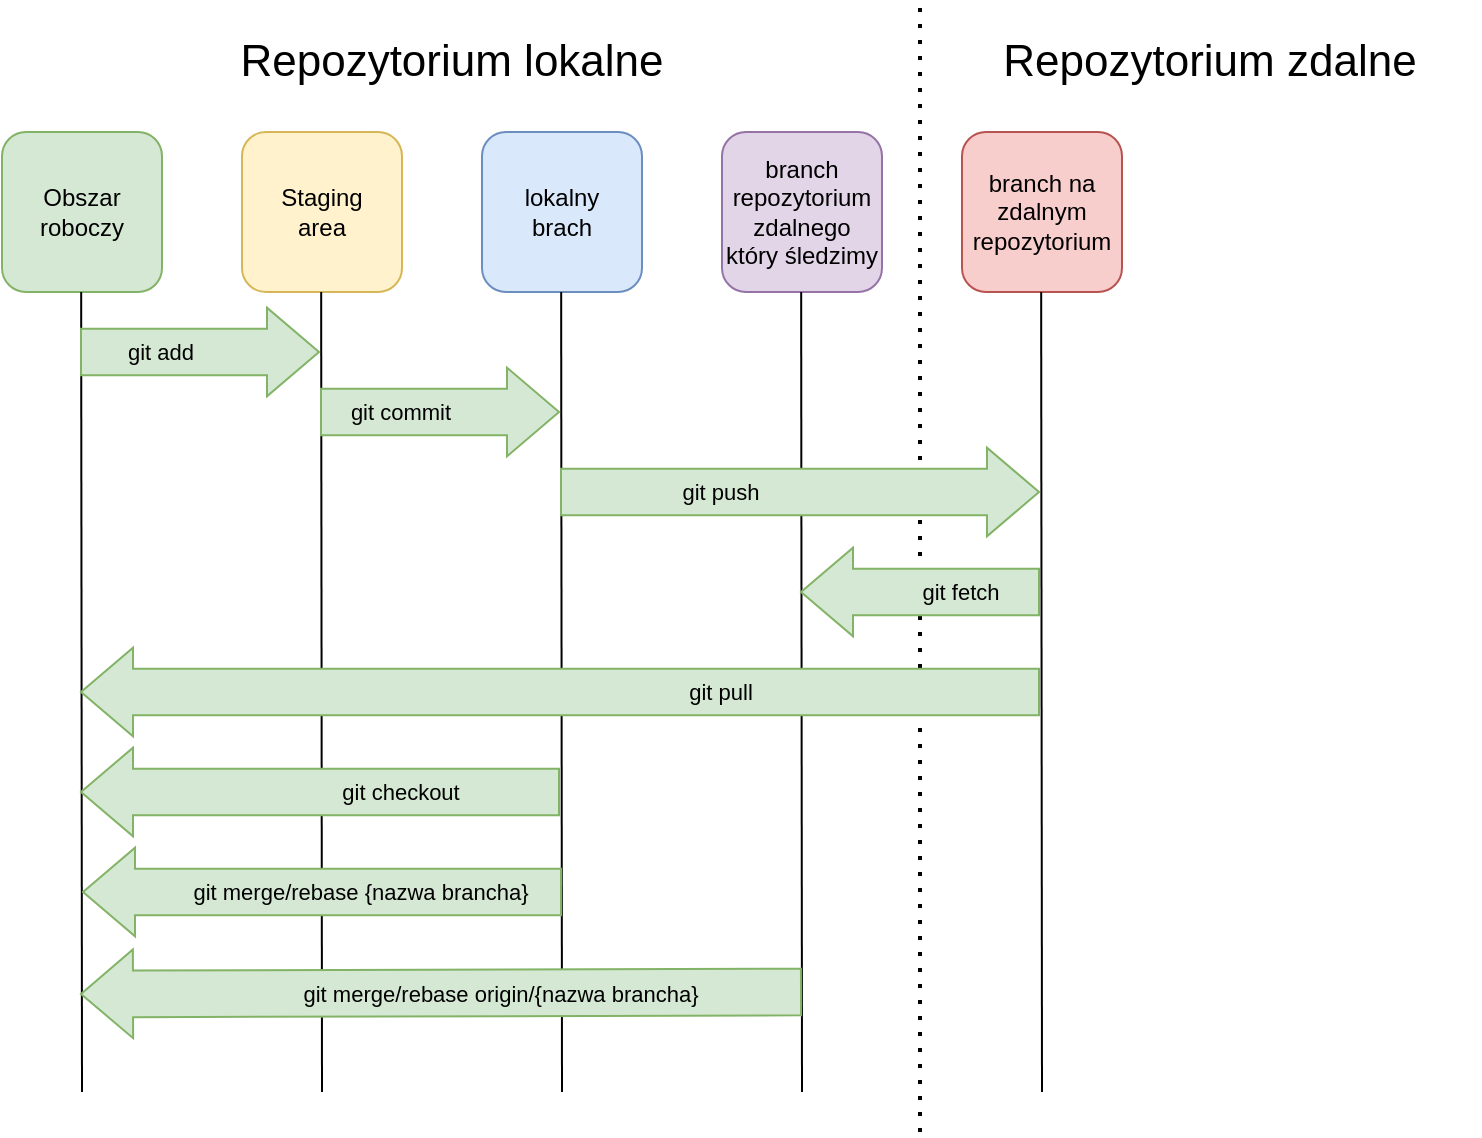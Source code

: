 <mxfile version="21.0.6" type="device"><diagram name="Page-1" id="4_qfHJ3H4Ox-dX_1Dre_"><mxGraphModel dx="1195" dy="690" grid="1" gridSize="10" guides="1" tooltips="1" connect="1" arrows="1" fold="1" page="1" pageScale="1" pageWidth="850" pageHeight="1100" math="0" shadow="0"><root><mxCell id="0"/><mxCell id="1" parent="0"/><mxCell id="a-6U6RU4BU5pLmYk6OhY-1" value="Obszar &lt;br&gt;roboczy" style="rounded=1;whiteSpace=wrap;html=1;fillColor=#d5e8d4;strokeColor=#82b366;" vertex="1" parent="1"><mxGeometry x="121" y="120" width="80" height="80" as="geometry"/></mxCell><mxCell id="a-6U6RU4BU5pLmYk6OhY-3" value="branch na zdalnym repozytorium" style="rounded=1;whiteSpace=wrap;html=1;fillColor=#f8cecc;strokeColor=#b85450;" vertex="1" parent="1"><mxGeometry x="601" y="120" width="80" height="80" as="geometry"/></mxCell><mxCell id="a-6U6RU4BU5pLmYk6OhY-4" value="branch repozytorium zdalnego który śledzimy" style="rounded=1;whiteSpace=wrap;html=1;fillColor=#e1d5e7;strokeColor=#9673a6;" vertex="1" parent="1"><mxGeometry x="481" y="120" width="80" height="80" as="geometry"/></mxCell><mxCell id="a-6U6RU4BU5pLmYk6OhY-5" value="&lt;div&gt;lokalny&lt;/div&gt;&lt;div&gt;brach&lt;br&gt;&lt;/div&gt;" style="rounded=1;whiteSpace=wrap;html=1;fillColor=#dae8fc;strokeColor=#6c8ebf;" vertex="1" parent="1"><mxGeometry x="361" y="120" width="80" height="80" as="geometry"/></mxCell><mxCell id="a-6U6RU4BU5pLmYk6OhY-6" value="Staging&lt;br&gt;area" style="rounded=1;whiteSpace=wrap;html=1;fillColor=#fff2cc;strokeColor=#d6b656;" vertex="1" parent="1"><mxGeometry x="241" y="120" width="80" height="80" as="geometry"/></mxCell><mxCell id="a-6U6RU4BU5pLmYk6OhY-7" value="" style="endArrow=none;html=1;rounded=0;" edge="1" parent="1"><mxGeometry width="50" height="50" relative="1" as="geometry"><mxPoint x="161" y="600" as="sourcePoint"/><mxPoint x="160.58" y="200" as="targetPoint"/></mxGeometry></mxCell><mxCell id="a-6U6RU4BU5pLmYk6OhY-8" value="" style="endArrow=none;html=1;rounded=0;" edge="1" parent="1"><mxGeometry width="50" height="50" relative="1" as="geometry"><mxPoint x="641" y="600" as="sourcePoint"/><mxPoint x="640.58" y="200" as="targetPoint"/></mxGeometry></mxCell><mxCell id="a-6U6RU4BU5pLmYk6OhY-9" value="" style="endArrow=none;html=1;rounded=0;" edge="1" parent="1"><mxGeometry width="50" height="50" relative="1" as="geometry"><mxPoint x="521" y="600" as="sourcePoint"/><mxPoint x="520.58" y="200" as="targetPoint"/></mxGeometry></mxCell><mxCell id="a-6U6RU4BU5pLmYk6OhY-10" value="" style="endArrow=none;html=1;rounded=0;" edge="1" parent="1"><mxGeometry width="50" height="50" relative="1" as="geometry"><mxPoint x="401" y="600" as="sourcePoint"/><mxPoint x="400.58" y="200" as="targetPoint"/></mxGeometry></mxCell><mxCell id="a-6U6RU4BU5pLmYk6OhY-11" value="" style="endArrow=none;html=1;rounded=0;" edge="1" parent="1"><mxGeometry width="50" height="50" relative="1" as="geometry"><mxPoint x="281" y="600" as="sourcePoint"/><mxPoint x="280.58" y="200" as="targetPoint"/></mxGeometry></mxCell><mxCell id="a-6U6RU4BU5pLmYk6OhY-12" value="" style="endArrow=none;dashed=1;html=1;dashPattern=1 3;strokeWidth=2;rounded=0;" edge="1" parent="1"><mxGeometry width="50" height="50" relative="1" as="geometry"><mxPoint x="580" y="620" as="sourcePoint"/><mxPoint x="580" y="55" as="targetPoint"/></mxGeometry></mxCell><mxCell id="a-6U6RU4BU5pLmYk6OhY-13" value="&lt;font style=&quot;font-size: 22px;&quot;&gt;Repozytorium l&lt;/font&gt;&lt;font style=&quot;font-size: 22px;&quot;&gt;okalne &lt;br&gt;&lt;/font&gt;" style="text;html=1;strokeColor=none;fillColor=none;align=center;verticalAlign=middle;whiteSpace=wrap;rounded=0;" vertex="1" parent="1"><mxGeometry x="211" y="70" width="270" height="30" as="geometry"/></mxCell><mxCell id="a-6U6RU4BU5pLmYk6OhY-14" value="&lt;font style=&quot;font-size: 22px;&quot;&gt;Repozytorium zdalne&lt;br&gt;&lt;/font&gt;" style="text;html=1;strokeColor=none;fillColor=none;align=center;verticalAlign=middle;whiteSpace=wrap;rounded=0;" vertex="1" parent="1"><mxGeometry x="590" y="70" width="270" height="30" as="geometry"/></mxCell><mxCell id="a-6U6RU4BU5pLmYk6OhY-16" value="" style="shape=flexArrow;endArrow=classic;html=1;rounded=0;endWidth=20;endSize=8.333;width=23.333;fillColor=#d5e8d4;strokeColor=#82b366;" edge="1" parent="1"><mxGeometry width="50" height="50" relative="1" as="geometry"><mxPoint x="160" y="230" as="sourcePoint"/><mxPoint x="280" y="230" as="targetPoint"/></mxGeometry></mxCell><mxCell id="a-6U6RU4BU5pLmYk6OhY-17" value="git add" style="edgeLabel;html=1;align=center;verticalAlign=middle;resizable=0;points=[];labelBackgroundColor=none;" vertex="1" connectable="0" parent="a-6U6RU4BU5pLmYk6OhY-16"><mxGeometry x="-0.333" relative="1" as="geometry"><mxPoint as="offset"/></mxGeometry></mxCell><mxCell id="a-6U6RU4BU5pLmYk6OhY-18" value="" style="shape=flexArrow;endArrow=classic;html=1;rounded=0;endWidth=20;endSize=8.333;width=23.333;fillColor=#d5e8d4;strokeColor=#82b366;" edge="1" parent="1"><mxGeometry width="50" height="50" relative="1" as="geometry"><mxPoint x="280" y="260" as="sourcePoint"/><mxPoint x="400" y="260" as="targetPoint"/></mxGeometry></mxCell><mxCell id="a-6U6RU4BU5pLmYk6OhY-19" value="git commit" style="edgeLabel;html=1;align=center;verticalAlign=middle;resizable=0;points=[];labelBackgroundColor=none;" vertex="1" connectable="0" parent="a-6U6RU4BU5pLmYk6OhY-18"><mxGeometry x="-0.333" relative="1" as="geometry"><mxPoint as="offset"/></mxGeometry></mxCell><mxCell id="a-6U6RU4BU5pLmYk6OhY-20" value="" style="shape=flexArrow;endArrow=classic;html=1;rounded=0;endWidth=20;endSize=8.333;width=23.333;fillColor=#d5e8d4;strokeColor=#82b366;" edge="1" parent="1"><mxGeometry width="50" height="50" relative="1" as="geometry"><mxPoint x="400" y="300" as="sourcePoint"/><mxPoint x="640" y="300" as="targetPoint"/></mxGeometry></mxCell><mxCell id="a-6U6RU4BU5pLmYk6OhY-21" value="git push" style="edgeLabel;html=1;align=center;verticalAlign=middle;resizable=0;points=[];labelBackgroundColor=none;" vertex="1" connectable="0" parent="a-6U6RU4BU5pLmYk6OhY-20"><mxGeometry x="-0.333" relative="1" as="geometry"><mxPoint as="offset"/></mxGeometry></mxCell><mxCell id="a-6U6RU4BU5pLmYk6OhY-22" value="" style="shape=flexArrow;endArrow=classic;html=1;rounded=0;endWidth=20;endSize=8.333;width=23.333;fillColor=#d5e8d4;strokeColor=#82b366;" edge="1" parent="1"><mxGeometry width="50" height="50" relative="1" as="geometry"><mxPoint x="640" y="350" as="sourcePoint"/><mxPoint x="520" y="350" as="targetPoint"/></mxGeometry></mxCell><mxCell id="a-6U6RU4BU5pLmYk6OhY-23" value="git fetch" style="edgeLabel;html=1;align=center;verticalAlign=middle;resizable=0;points=[];labelBackgroundColor=none;" vertex="1" connectable="0" parent="a-6U6RU4BU5pLmYk6OhY-22"><mxGeometry x="-0.333" relative="1" as="geometry"><mxPoint as="offset"/></mxGeometry></mxCell><mxCell id="a-6U6RU4BU5pLmYk6OhY-24" value="" style="shape=flexArrow;endArrow=classic;html=1;rounded=0;endWidth=20;endSize=8.333;width=23.333;fillColor=#d5e8d4;strokeColor=#82b366;" edge="1" parent="1"><mxGeometry width="50" height="50" relative="1" as="geometry"><mxPoint x="640" y="400" as="sourcePoint"/><mxPoint x="160" y="400" as="targetPoint"/></mxGeometry></mxCell><mxCell id="a-6U6RU4BU5pLmYk6OhY-25" value="git pull" style="edgeLabel;html=1;align=center;verticalAlign=middle;resizable=0;points=[];labelBackgroundColor=none;" vertex="1" connectable="0" parent="a-6U6RU4BU5pLmYk6OhY-24"><mxGeometry x="-0.333" relative="1" as="geometry"><mxPoint as="offset"/></mxGeometry></mxCell><mxCell id="a-6U6RU4BU5pLmYk6OhY-26" value="" style="shape=flexArrow;endArrow=classic;html=1;rounded=0;endWidth=20;endSize=8.333;width=23.333;fillColor=#d5e8d4;strokeColor=#82b366;" edge="1" parent="1"><mxGeometry width="50" height="50" relative="1" as="geometry"><mxPoint x="400" y="450" as="sourcePoint"/><mxPoint x="160" y="450" as="targetPoint"/></mxGeometry></mxCell><mxCell id="a-6U6RU4BU5pLmYk6OhY-27" value="git checkout" style="edgeLabel;html=1;align=center;verticalAlign=middle;resizable=0;points=[];labelBackgroundColor=none;" vertex="1" connectable="0" parent="a-6U6RU4BU5pLmYk6OhY-26"><mxGeometry x="-0.333" relative="1" as="geometry"><mxPoint as="offset"/></mxGeometry></mxCell><mxCell id="a-6U6RU4BU5pLmYk6OhY-28" value="" style="shape=flexArrow;endArrow=classic;html=1;rounded=0;endWidth=20;endSize=8.333;width=23.333;shadow=0;fillColor=#d5e8d4;strokeColor=#82b366;" edge="1" parent="1"><mxGeometry width="50" height="50" relative="1" as="geometry"><mxPoint x="401" y="500" as="sourcePoint"/><mxPoint x="161" y="500" as="targetPoint"/></mxGeometry></mxCell><mxCell id="a-6U6RU4BU5pLmYk6OhY-29" value="&lt;div&gt;git merge/rebase {nazwa brancha}&lt;/div&gt;" style="edgeLabel;html=1;align=center;verticalAlign=middle;resizable=0;points=[];labelBackgroundColor=none;" vertex="1" connectable="0" parent="a-6U6RU4BU5pLmYk6OhY-28"><mxGeometry x="-0.333" relative="1" as="geometry"><mxPoint x="-21" as="offset"/></mxGeometry></mxCell><mxCell id="a-6U6RU4BU5pLmYk6OhY-30" value="" style="shape=flexArrow;endArrow=classic;html=1;rounded=0;endWidth=20;endSize=8.333;width=23.333;fillColor=#d5e8d4;strokeColor=#82b366;" edge="1" parent="1"><mxGeometry width="50" height="50" relative="1" as="geometry"><mxPoint x="521" y="550" as="sourcePoint"/><mxPoint x="160" y="551" as="targetPoint"/></mxGeometry></mxCell><mxCell id="a-6U6RU4BU5pLmYk6OhY-31" value="&lt;div&gt;git merge/rebase origin/{nazwa brancha}&lt;/div&gt;" style="edgeLabel;html=1;align=center;verticalAlign=middle;resizable=0;points=[];labelBackgroundColor=none;" vertex="1" connectable="0" parent="a-6U6RU4BU5pLmYk6OhY-30"><mxGeometry x="-0.333" relative="1" as="geometry"><mxPoint x="-31" as="offset"/></mxGeometry></mxCell></root></mxGraphModel></diagram></mxfile>
